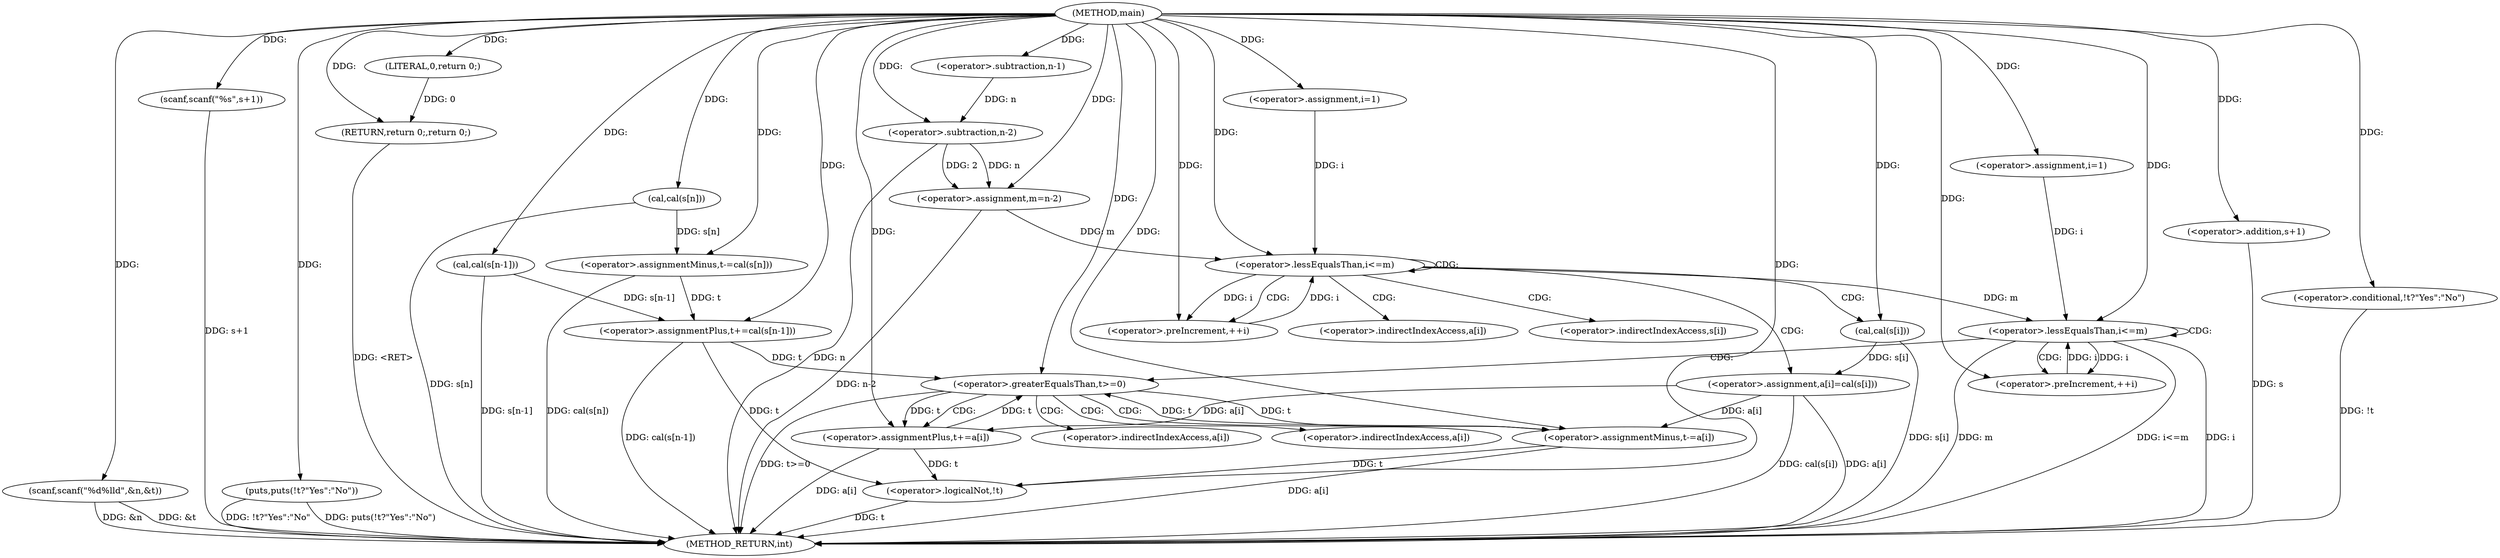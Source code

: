 digraph "main" {  
"1000113" [label = "(METHOD,main)" ]
"1000198" [label = "(METHOD_RETURN,int)" ]
"1000115" [label = "(scanf,scanf(\"%d%lld\",&n,&t))" ]
"1000121" [label = "(scanf,scanf(\"%s\",s+1))" ]
"1000126" [label = "(<operator>.assignmentMinus,t-=cal(s[n]))" ]
"1000132" [label = "(<operator>.assignmentPlus,t+=cal(s[n-1]))" ]
"1000140" [label = "(<operator>.assignment,m=n-2)" ]
"1000190" [label = "(puts,puts(!t?\"Yes\":\"No\"))" ]
"1000196" [label = "(RETURN,return 0;,return 0;)" ]
"1000147" [label = "(<operator>.assignment,i=1)" ]
"1000150" [label = "(<operator>.lessEqualsThan,i<=m)" ]
"1000153" [label = "(<operator>.preIncrement,++i)" ]
"1000166" [label = "(<operator>.assignment,i=1)" ]
"1000169" [label = "(<operator>.lessEqualsThan,i<=m)" ]
"1000172" [label = "(<operator>.preIncrement,++i)" ]
"1000197" [label = "(LITERAL,0,return 0;)" ]
"1000123" [label = "(<operator>.addition,s+1)" ]
"1000128" [label = "(cal,cal(s[n]))" ]
"1000134" [label = "(cal,cal(s[n-1]))" ]
"1000142" [label = "(<operator>.subtraction,n-2)" ]
"1000156" [label = "(<operator>.assignment,a[i]=cal(s[i]))" ]
"1000191" [label = "(<operator>.conditional,!t?\"Yes\":\"No\")" ]
"1000176" [label = "(<operator>.greaterEqualsThan,t>=0)" ]
"1000179" [label = "(<operator>.assignmentMinus,t-=a[i])" ]
"1000192" [label = "(<operator>.logicalNot,!t)" ]
"1000137" [label = "(<operator>.subtraction,n-1)" ]
"1000160" [label = "(cal,cal(s[i]))" ]
"1000185" [label = "(<operator>.assignmentPlus,t+=a[i])" ]
"1000157" [label = "(<operator>.indirectIndexAccess,a[i])" ]
"1000161" [label = "(<operator>.indirectIndexAccess,s[i])" ]
"1000181" [label = "(<operator>.indirectIndexAccess,a[i])" ]
"1000187" [label = "(<operator>.indirectIndexAccess,a[i])" ]
  "1000196" -> "1000198"  [ label = "DDG: <RET>"] 
  "1000115" -> "1000198"  [ label = "DDG: &n"] 
  "1000115" -> "1000198"  [ label = "DDG: &t"] 
  "1000123" -> "1000198"  [ label = "DDG: s"] 
  "1000121" -> "1000198"  [ label = "DDG: s+1"] 
  "1000128" -> "1000198"  [ label = "DDG: s[n]"] 
  "1000126" -> "1000198"  [ label = "DDG: cal(s[n])"] 
  "1000134" -> "1000198"  [ label = "DDG: s[n-1]"] 
  "1000132" -> "1000198"  [ label = "DDG: cal(s[n-1])"] 
  "1000142" -> "1000198"  [ label = "DDG: n"] 
  "1000140" -> "1000198"  [ label = "DDG: n-2"] 
  "1000169" -> "1000198"  [ label = "DDG: i"] 
  "1000169" -> "1000198"  [ label = "DDG: m"] 
  "1000169" -> "1000198"  [ label = "DDG: i<=m"] 
  "1000192" -> "1000198"  [ label = "DDG: t"] 
  "1000191" -> "1000198"  [ label = "DDG: !t"] 
  "1000190" -> "1000198"  [ label = "DDG: !t?\"Yes\":\"No\""] 
  "1000190" -> "1000198"  [ label = "DDG: puts(!t?\"Yes\":\"No\")"] 
  "1000176" -> "1000198"  [ label = "DDG: t>=0"] 
  "1000185" -> "1000198"  [ label = "DDG: a[i]"] 
  "1000179" -> "1000198"  [ label = "DDG: a[i]"] 
  "1000156" -> "1000198"  [ label = "DDG: a[i]"] 
  "1000160" -> "1000198"  [ label = "DDG: s[i]"] 
  "1000156" -> "1000198"  [ label = "DDG: cal(s[i])"] 
  "1000113" -> "1000115"  [ label = "DDG: "] 
  "1000113" -> "1000121"  [ label = "DDG: "] 
  "1000128" -> "1000126"  [ label = "DDG: s[n]"] 
  "1000134" -> "1000132"  [ label = "DDG: s[n-1]"] 
  "1000142" -> "1000140"  [ label = "DDG: n"] 
  "1000142" -> "1000140"  [ label = "DDG: 2"] 
  "1000197" -> "1000196"  [ label = "DDG: 0"] 
  "1000113" -> "1000196"  [ label = "DDG: "] 
  "1000113" -> "1000126"  [ label = "DDG: "] 
  "1000126" -> "1000132"  [ label = "DDG: t"] 
  "1000113" -> "1000132"  [ label = "DDG: "] 
  "1000113" -> "1000140"  [ label = "DDG: "] 
  "1000113" -> "1000147"  [ label = "DDG: "] 
  "1000113" -> "1000166"  [ label = "DDG: "] 
  "1000113" -> "1000190"  [ label = "DDG: "] 
  "1000113" -> "1000197"  [ label = "DDG: "] 
  "1000113" -> "1000123"  [ label = "DDG: "] 
  "1000113" -> "1000128"  [ label = "DDG: "] 
  "1000113" -> "1000134"  [ label = "DDG: "] 
  "1000137" -> "1000142"  [ label = "DDG: n"] 
  "1000113" -> "1000142"  [ label = "DDG: "] 
  "1000147" -> "1000150"  [ label = "DDG: i"] 
  "1000153" -> "1000150"  [ label = "DDG: i"] 
  "1000113" -> "1000150"  [ label = "DDG: "] 
  "1000140" -> "1000150"  [ label = "DDG: m"] 
  "1000150" -> "1000153"  [ label = "DDG: i"] 
  "1000113" -> "1000153"  [ label = "DDG: "] 
  "1000160" -> "1000156"  [ label = "DDG: s[i]"] 
  "1000166" -> "1000169"  [ label = "DDG: i"] 
  "1000172" -> "1000169"  [ label = "DDG: i"] 
  "1000113" -> "1000169"  [ label = "DDG: "] 
  "1000150" -> "1000169"  [ label = "DDG: m"] 
  "1000169" -> "1000172"  [ label = "DDG: i"] 
  "1000113" -> "1000172"  [ label = "DDG: "] 
  "1000113" -> "1000191"  [ label = "DDG: "] 
  "1000156" -> "1000179"  [ label = "DDG: a[i]"] 
  "1000132" -> "1000192"  [ label = "DDG: t"] 
  "1000185" -> "1000192"  [ label = "DDG: t"] 
  "1000179" -> "1000192"  [ label = "DDG: t"] 
  "1000113" -> "1000192"  [ label = "DDG: "] 
  "1000113" -> "1000137"  [ label = "DDG: "] 
  "1000113" -> "1000160"  [ label = "DDG: "] 
  "1000132" -> "1000176"  [ label = "DDG: t"] 
  "1000185" -> "1000176"  [ label = "DDG: t"] 
  "1000179" -> "1000176"  [ label = "DDG: t"] 
  "1000113" -> "1000176"  [ label = "DDG: "] 
  "1000176" -> "1000179"  [ label = "DDG: t"] 
  "1000113" -> "1000179"  [ label = "DDG: "] 
  "1000156" -> "1000185"  [ label = "DDG: a[i]"] 
  "1000176" -> "1000185"  [ label = "DDG: t"] 
  "1000113" -> "1000185"  [ label = "DDG: "] 
  "1000150" -> "1000153"  [ label = "CDG: "] 
  "1000150" -> "1000156"  [ label = "CDG: "] 
  "1000150" -> "1000161"  [ label = "CDG: "] 
  "1000150" -> "1000160"  [ label = "CDG: "] 
  "1000150" -> "1000150"  [ label = "CDG: "] 
  "1000150" -> "1000157"  [ label = "CDG: "] 
  "1000169" -> "1000176"  [ label = "CDG: "] 
  "1000169" -> "1000172"  [ label = "CDG: "] 
  "1000169" -> "1000169"  [ label = "CDG: "] 
  "1000176" -> "1000179"  [ label = "CDG: "] 
  "1000176" -> "1000187"  [ label = "CDG: "] 
  "1000176" -> "1000181"  [ label = "CDG: "] 
  "1000176" -> "1000185"  [ label = "CDG: "] 
}
